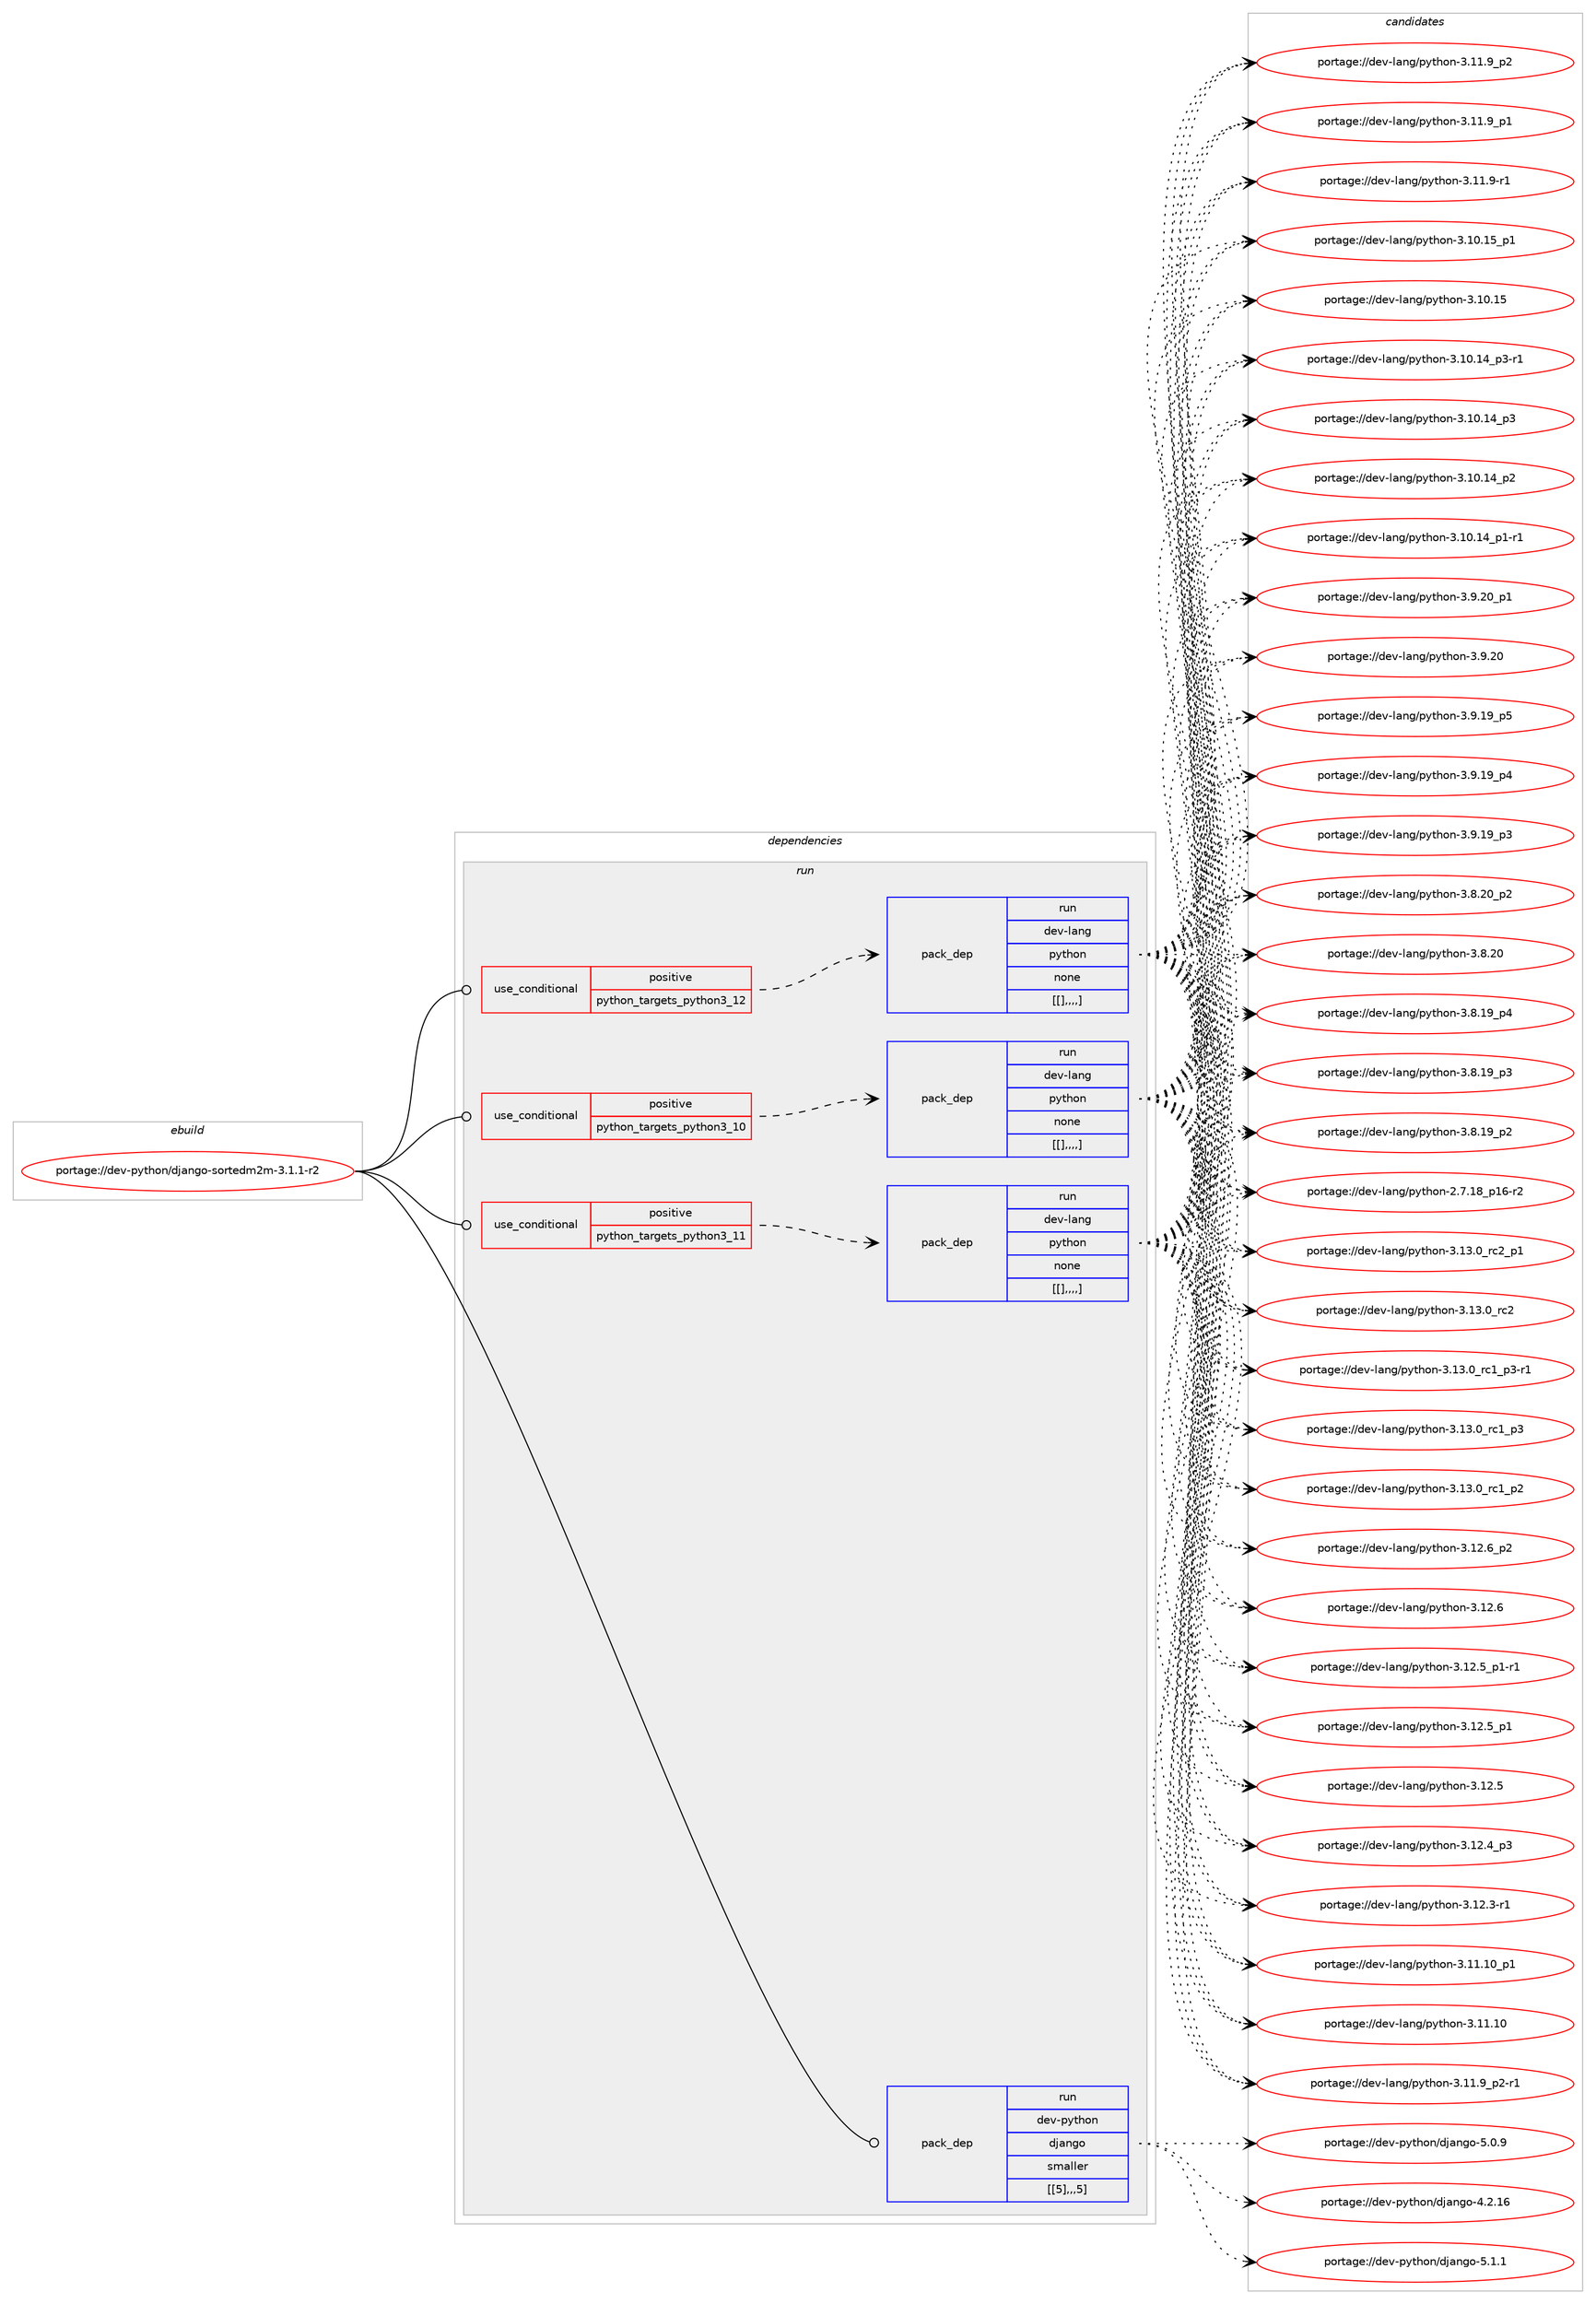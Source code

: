 digraph prolog {

# *************
# Graph options
# *************

newrank=true;
concentrate=true;
compound=true;
graph [rankdir=LR,fontname=Helvetica,fontsize=10,ranksep=1.5];#, ranksep=2.5, nodesep=0.2];
edge  [arrowhead=vee];
node  [fontname=Helvetica,fontsize=10];

# **********
# The ebuild
# **********

subgraph cluster_leftcol {
color=gray;
label=<<i>ebuild</i>>;
id [label="portage://dev-python/django-sortedm2m-3.1.1-r2", color=red, width=4, href="../dev-python/django-sortedm2m-3.1.1-r2.svg"];
}

# ****************
# The dependencies
# ****************

subgraph cluster_midcol {
color=gray;
label=<<i>dependencies</i>>;
subgraph cluster_compile {
fillcolor="#eeeeee";
style=filled;
label=<<i>compile</i>>;
}
subgraph cluster_compileandrun {
fillcolor="#eeeeee";
style=filled;
label=<<i>compile and run</i>>;
}
subgraph cluster_run {
fillcolor="#eeeeee";
style=filled;
label=<<i>run</i>>;
subgraph cond33538 {
dependency147154 [label=<<TABLE BORDER="0" CELLBORDER="1" CELLSPACING="0" CELLPADDING="4"><TR><TD ROWSPAN="3" CELLPADDING="10">use_conditional</TD></TR><TR><TD>positive</TD></TR><TR><TD>python_targets_python3_10</TD></TR></TABLE>>, shape=none, color=red];
subgraph pack112404 {
dependency147155 [label=<<TABLE BORDER="0" CELLBORDER="1" CELLSPACING="0" CELLPADDING="4" WIDTH="220"><TR><TD ROWSPAN="6" CELLPADDING="30">pack_dep</TD></TR><TR><TD WIDTH="110">run</TD></TR><TR><TD>dev-lang</TD></TR><TR><TD>python</TD></TR><TR><TD>none</TD></TR><TR><TD>[[],,,,]</TD></TR></TABLE>>, shape=none, color=blue];
}
dependency147154:e -> dependency147155:w [weight=20,style="dashed",arrowhead="vee"];
}
id:e -> dependency147154:w [weight=20,style="solid",arrowhead="odot"];
subgraph cond33539 {
dependency147156 [label=<<TABLE BORDER="0" CELLBORDER="1" CELLSPACING="0" CELLPADDING="4"><TR><TD ROWSPAN="3" CELLPADDING="10">use_conditional</TD></TR><TR><TD>positive</TD></TR><TR><TD>python_targets_python3_11</TD></TR></TABLE>>, shape=none, color=red];
subgraph pack112405 {
dependency147157 [label=<<TABLE BORDER="0" CELLBORDER="1" CELLSPACING="0" CELLPADDING="4" WIDTH="220"><TR><TD ROWSPAN="6" CELLPADDING="30">pack_dep</TD></TR><TR><TD WIDTH="110">run</TD></TR><TR><TD>dev-lang</TD></TR><TR><TD>python</TD></TR><TR><TD>none</TD></TR><TR><TD>[[],,,,]</TD></TR></TABLE>>, shape=none, color=blue];
}
dependency147156:e -> dependency147157:w [weight=20,style="dashed",arrowhead="vee"];
}
id:e -> dependency147156:w [weight=20,style="solid",arrowhead="odot"];
subgraph cond33540 {
dependency147158 [label=<<TABLE BORDER="0" CELLBORDER="1" CELLSPACING="0" CELLPADDING="4"><TR><TD ROWSPAN="3" CELLPADDING="10">use_conditional</TD></TR><TR><TD>positive</TD></TR><TR><TD>python_targets_python3_12</TD></TR></TABLE>>, shape=none, color=red];
subgraph pack112406 {
dependency147159 [label=<<TABLE BORDER="0" CELLBORDER="1" CELLSPACING="0" CELLPADDING="4" WIDTH="220"><TR><TD ROWSPAN="6" CELLPADDING="30">pack_dep</TD></TR><TR><TD WIDTH="110">run</TD></TR><TR><TD>dev-lang</TD></TR><TR><TD>python</TD></TR><TR><TD>none</TD></TR><TR><TD>[[],,,,]</TD></TR></TABLE>>, shape=none, color=blue];
}
dependency147158:e -> dependency147159:w [weight=20,style="dashed",arrowhead="vee"];
}
id:e -> dependency147158:w [weight=20,style="solid",arrowhead="odot"];
subgraph pack112407 {
dependency147160 [label=<<TABLE BORDER="0" CELLBORDER="1" CELLSPACING="0" CELLPADDING="4" WIDTH="220"><TR><TD ROWSPAN="6" CELLPADDING="30">pack_dep</TD></TR><TR><TD WIDTH="110">run</TD></TR><TR><TD>dev-python</TD></TR><TR><TD>django</TD></TR><TR><TD>smaller</TD></TR><TR><TD>[[5],,,5]</TD></TR></TABLE>>, shape=none, color=blue];
}
id:e -> dependency147160:w [weight=20,style="solid",arrowhead="odot"];
}
}

# **************
# The candidates
# **************

subgraph cluster_choices {
rank=same;
color=gray;
label=<<i>candidates</i>>;

subgraph choice112404 {
color=black;
nodesep=1;
choice100101118451089711010347112121116104111110455146495146489511499509511249 [label="portage://dev-lang/python-3.13.0_rc2_p1", color=red, width=4,href="../dev-lang/python-3.13.0_rc2_p1.svg"];
choice10010111845108971101034711212111610411111045514649514648951149950 [label="portage://dev-lang/python-3.13.0_rc2", color=red, width=4,href="../dev-lang/python-3.13.0_rc2.svg"];
choice1001011184510897110103471121211161041111104551464951464895114994995112514511449 [label="portage://dev-lang/python-3.13.0_rc1_p3-r1", color=red, width=4,href="../dev-lang/python-3.13.0_rc1_p3-r1.svg"];
choice100101118451089711010347112121116104111110455146495146489511499499511251 [label="portage://dev-lang/python-3.13.0_rc1_p3", color=red, width=4,href="../dev-lang/python-3.13.0_rc1_p3.svg"];
choice100101118451089711010347112121116104111110455146495146489511499499511250 [label="portage://dev-lang/python-3.13.0_rc1_p2", color=red, width=4,href="../dev-lang/python-3.13.0_rc1_p2.svg"];
choice100101118451089711010347112121116104111110455146495046549511250 [label="portage://dev-lang/python-3.12.6_p2", color=red, width=4,href="../dev-lang/python-3.12.6_p2.svg"];
choice10010111845108971101034711212111610411111045514649504654 [label="portage://dev-lang/python-3.12.6", color=red, width=4,href="../dev-lang/python-3.12.6.svg"];
choice1001011184510897110103471121211161041111104551464950465395112494511449 [label="portage://dev-lang/python-3.12.5_p1-r1", color=red, width=4,href="../dev-lang/python-3.12.5_p1-r1.svg"];
choice100101118451089711010347112121116104111110455146495046539511249 [label="portage://dev-lang/python-3.12.5_p1", color=red, width=4,href="../dev-lang/python-3.12.5_p1.svg"];
choice10010111845108971101034711212111610411111045514649504653 [label="portage://dev-lang/python-3.12.5", color=red, width=4,href="../dev-lang/python-3.12.5.svg"];
choice100101118451089711010347112121116104111110455146495046529511251 [label="portage://dev-lang/python-3.12.4_p3", color=red, width=4,href="../dev-lang/python-3.12.4_p3.svg"];
choice100101118451089711010347112121116104111110455146495046514511449 [label="portage://dev-lang/python-3.12.3-r1", color=red, width=4,href="../dev-lang/python-3.12.3-r1.svg"];
choice10010111845108971101034711212111610411111045514649494649489511249 [label="portage://dev-lang/python-3.11.10_p1", color=red, width=4,href="../dev-lang/python-3.11.10_p1.svg"];
choice1001011184510897110103471121211161041111104551464949464948 [label="portage://dev-lang/python-3.11.10", color=red, width=4,href="../dev-lang/python-3.11.10.svg"];
choice1001011184510897110103471121211161041111104551464949465795112504511449 [label="portage://dev-lang/python-3.11.9_p2-r1", color=red, width=4,href="../dev-lang/python-3.11.9_p2-r1.svg"];
choice100101118451089711010347112121116104111110455146494946579511250 [label="portage://dev-lang/python-3.11.9_p2", color=red, width=4,href="../dev-lang/python-3.11.9_p2.svg"];
choice100101118451089711010347112121116104111110455146494946579511249 [label="portage://dev-lang/python-3.11.9_p1", color=red, width=4,href="../dev-lang/python-3.11.9_p1.svg"];
choice100101118451089711010347112121116104111110455146494946574511449 [label="portage://dev-lang/python-3.11.9-r1", color=red, width=4,href="../dev-lang/python-3.11.9-r1.svg"];
choice10010111845108971101034711212111610411111045514649484649539511249 [label="portage://dev-lang/python-3.10.15_p1", color=red, width=4,href="../dev-lang/python-3.10.15_p1.svg"];
choice1001011184510897110103471121211161041111104551464948464953 [label="portage://dev-lang/python-3.10.15", color=red, width=4,href="../dev-lang/python-3.10.15.svg"];
choice100101118451089711010347112121116104111110455146494846495295112514511449 [label="portage://dev-lang/python-3.10.14_p3-r1", color=red, width=4,href="../dev-lang/python-3.10.14_p3-r1.svg"];
choice10010111845108971101034711212111610411111045514649484649529511251 [label="portage://dev-lang/python-3.10.14_p3", color=red, width=4,href="../dev-lang/python-3.10.14_p3.svg"];
choice10010111845108971101034711212111610411111045514649484649529511250 [label="portage://dev-lang/python-3.10.14_p2", color=red, width=4,href="../dev-lang/python-3.10.14_p2.svg"];
choice100101118451089711010347112121116104111110455146494846495295112494511449 [label="portage://dev-lang/python-3.10.14_p1-r1", color=red, width=4,href="../dev-lang/python-3.10.14_p1-r1.svg"];
choice100101118451089711010347112121116104111110455146574650489511249 [label="portage://dev-lang/python-3.9.20_p1", color=red, width=4,href="../dev-lang/python-3.9.20_p1.svg"];
choice10010111845108971101034711212111610411111045514657465048 [label="portage://dev-lang/python-3.9.20", color=red, width=4,href="../dev-lang/python-3.9.20.svg"];
choice100101118451089711010347112121116104111110455146574649579511253 [label="portage://dev-lang/python-3.9.19_p5", color=red, width=4,href="../dev-lang/python-3.9.19_p5.svg"];
choice100101118451089711010347112121116104111110455146574649579511252 [label="portage://dev-lang/python-3.9.19_p4", color=red, width=4,href="../dev-lang/python-3.9.19_p4.svg"];
choice100101118451089711010347112121116104111110455146574649579511251 [label="portage://dev-lang/python-3.9.19_p3", color=red, width=4,href="../dev-lang/python-3.9.19_p3.svg"];
choice100101118451089711010347112121116104111110455146564650489511250 [label="portage://dev-lang/python-3.8.20_p2", color=red, width=4,href="../dev-lang/python-3.8.20_p2.svg"];
choice10010111845108971101034711212111610411111045514656465048 [label="portage://dev-lang/python-3.8.20", color=red, width=4,href="../dev-lang/python-3.8.20.svg"];
choice100101118451089711010347112121116104111110455146564649579511252 [label="portage://dev-lang/python-3.8.19_p4", color=red, width=4,href="../dev-lang/python-3.8.19_p4.svg"];
choice100101118451089711010347112121116104111110455146564649579511251 [label="portage://dev-lang/python-3.8.19_p3", color=red, width=4,href="../dev-lang/python-3.8.19_p3.svg"];
choice100101118451089711010347112121116104111110455146564649579511250 [label="portage://dev-lang/python-3.8.19_p2", color=red, width=4,href="../dev-lang/python-3.8.19_p2.svg"];
choice100101118451089711010347112121116104111110455046554649569511249544511450 [label="portage://dev-lang/python-2.7.18_p16-r2", color=red, width=4,href="../dev-lang/python-2.7.18_p16-r2.svg"];
dependency147155:e -> choice100101118451089711010347112121116104111110455146495146489511499509511249:w [style=dotted,weight="100"];
dependency147155:e -> choice10010111845108971101034711212111610411111045514649514648951149950:w [style=dotted,weight="100"];
dependency147155:e -> choice1001011184510897110103471121211161041111104551464951464895114994995112514511449:w [style=dotted,weight="100"];
dependency147155:e -> choice100101118451089711010347112121116104111110455146495146489511499499511251:w [style=dotted,weight="100"];
dependency147155:e -> choice100101118451089711010347112121116104111110455146495146489511499499511250:w [style=dotted,weight="100"];
dependency147155:e -> choice100101118451089711010347112121116104111110455146495046549511250:w [style=dotted,weight="100"];
dependency147155:e -> choice10010111845108971101034711212111610411111045514649504654:w [style=dotted,weight="100"];
dependency147155:e -> choice1001011184510897110103471121211161041111104551464950465395112494511449:w [style=dotted,weight="100"];
dependency147155:e -> choice100101118451089711010347112121116104111110455146495046539511249:w [style=dotted,weight="100"];
dependency147155:e -> choice10010111845108971101034711212111610411111045514649504653:w [style=dotted,weight="100"];
dependency147155:e -> choice100101118451089711010347112121116104111110455146495046529511251:w [style=dotted,weight="100"];
dependency147155:e -> choice100101118451089711010347112121116104111110455146495046514511449:w [style=dotted,weight="100"];
dependency147155:e -> choice10010111845108971101034711212111610411111045514649494649489511249:w [style=dotted,weight="100"];
dependency147155:e -> choice1001011184510897110103471121211161041111104551464949464948:w [style=dotted,weight="100"];
dependency147155:e -> choice1001011184510897110103471121211161041111104551464949465795112504511449:w [style=dotted,weight="100"];
dependency147155:e -> choice100101118451089711010347112121116104111110455146494946579511250:w [style=dotted,weight="100"];
dependency147155:e -> choice100101118451089711010347112121116104111110455146494946579511249:w [style=dotted,weight="100"];
dependency147155:e -> choice100101118451089711010347112121116104111110455146494946574511449:w [style=dotted,weight="100"];
dependency147155:e -> choice10010111845108971101034711212111610411111045514649484649539511249:w [style=dotted,weight="100"];
dependency147155:e -> choice1001011184510897110103471121211161041111104551464948464953:w [style=dotted,weight="100"];
dependency147155:e -> choice100101118451089711010347112121116104111110455146494846495295112514511449:w [style=dotted,weight="100"];
dependency147155:e -> choice10010111845108971101034711212111610411111045514649484649529511251:w [style=dotted,weight="100"];
dependency147155:e -> choice10010111845108971101034711212111610411111045514649484649529511250:w [style=dotted,weight="100"];
dependency147155:e -> choice100101118451089711010347112121116104111110455146494846495295112494511449:w [style=dotted,weight="100"];
dependency147155:e -> choice100101118451089711010347112121116104111110455146574650489511249:w [style=dotted,weight="100"];
dependency147155:e -> choice10010111845108971101034711212111610411111045514657465048:w [style=dotted,weight="100"];
dependency147155:e -> choice100101118451089711010347112121116104111110455146574649579511253:w [style=dotted,weight="100"];
dependency147155:e -> choice100101118451089711010347112121116104111110455146574649579511252:w [style=dotted,weight="100"];
dependency147155:e -> choice100101118451089711010347112121116104111110455146574649579511251:w [style=dotted,weight="100"];
dependency147155:e -> choice100101118451089711010347112121116104111110455146564650489511250:w [style=dotted,weight="100"];
dependency147155:e -> choice10010111845108971101034711212111610411111045514656465048:w [style=dotted,weight="100"];
dependency147155:e -> choice100101118451089711010347112121116104111110455146564649579511252:w [style=dotted,weight="100"];
dependency147155:e -> choice100101118451089711010347112121116104111110455146564649579511251:w [style=dotted,weight="100"];
dependency147155:e -> choice100101118451089711010347112121116104111110455146564649579511250:w [style=dotted,weight="100"];
dependency147155:e -> choice100101118451089711010347112121116104111110455046554649569511249544511450:w [style=dotted,weight="100"];
}
subgraph choice112405 {
color=black;
nodesep=1;
choice100101118451089711010347112121116104111110455146495146489511499509511249 [label="portage://dev-lang/python-3.13.0_rc2_p1", color=red, width=4,href="../dev-lang/python-3.13.0_rc2_p1.svg"];
choice10010111845108971101034711212111610411111045514649514648951149950 [label="portage://dev-lang/python-3.13.0_rc2", color=red, width=4,href="../dev-lang/python-3.13.0_rc2.svg"];
choice1001011184510897110103471121211161041111104551464951464895114994995112514511449 [label="portage://dev-lang/python-3.13.0_rc1_p3-r1", color=red, width=4,href="../dev-lang/python-3.13.0_rc1_p3-r1.svg"];
choice100101118451089711010347112121116104111110455146495146489511499499511251 [label="portage://dev-lang/python-3.13.0_rc1_p3", color=red, width=4,href="../dev-lang/python-3.13.0_rc1_p3.svg"];
choice100101118451089711010347112121116104111110455146495146489511499499511250 [label="portage://dev-lang/python-3.13.0_rc1_p2", color=red, width=4,href="../dev-lang/python-3.13.0_rc1_p2.svg"];
choice100101118451089711010347112121116104111110455146495046549511250 [label="portage://dev-lang/python-3.12.6_p2", color=red, width=4,href="../dev-lang/python-3.12.6_p2.svg"];
choice10010111845108971101034711212111610411111045514649504654 [label="portage://dev-lang/python-3.12.6", color=red, width=4,href="../dev-lang/python-3.12.6.svg"];
choice1001011184510897110103471121211161041111104551464950465395112494511449 [label="portage://dev-lang/python-3.12.5_p1-r1", color=red, width=4,href="../dev-lang/python-3.12.5_p1-r1.svg"];
choice100101118451089711010347112121116104111110455146495046539511249 [label="portage://dev-lang/python-3.12.5_p1", color=red, width=4,href="../dev-lang/python-3.12.5_p1.svg"];
choice10010111845108971101034711212111610411111045514649504653 [label="portage://dev-lang/python-3.12.5", color=red, width=4,href="../dev-lang/python-3.12.5.svg"];
choice100101118451089711010347112121116104111110455146495046529511251 [label="portage://dev-lang/python-3.12.4_p3", color=red, width=4,href="../dev-lang/python-3.12.4_p3.svg"];
choice100101118451089711010347112121116104111110455146495046514511449 [label="portage://dev-lang/python-3.12.3-r1", color=red, width=4,href="../dev-lang/python-3.12.3-r1.svg"];
choice10010111845108971101034711212111610411111045514649494649489511249 [label="portage://dev-lang/python-3.11.10_p1", color=red, width=4,href="../dev-lang/python-3.11.10_p1.svg"];
choice1001011184510897110103471121211161041111104551464949464948 [label="portage://dev-lang/python-3.11.10", color=red, width=4,href="../dev-lang/python-3.11.10.svg"];
choice1001011184510897110103471121211161041111104551464949465795112504511449 [label="portage://dev-lang/python-3.11.9_p2-r1", color=red, width=4,href="../dev-lang/python-3.11.9_p2-r1.svg"];
choice100101118451089711010347112121116104111110455146494946579511250 [label="portage://dev-lang/python-3.11.9_p2", color=red, width=4,href="../dev-lang/python-3.11.9_p2.svg"];
choice100101118451089711010347112121116104111110455146494946579511249 [label="portage://dev-lang/python-3.11.9_p1", color=red, width=4,href="../dev-lang/python-3.11.9_p1.svg"];
choice100101118451089711010347112121116104111110455146494946574511449 [label="portage://dev-lang/python-3.11.9-r1", color=red, width=4,href="../dev-lang/python-3.11.9-r1.svg"];
choice10010111845108971101034711212111610411111045514649484649539511249 [label="portage://dev-lang/python-3.10.15_p1", color=red, width=4,href="../dev-lang/python-3.10.15_p1.svg"];
choice1001011184510897110103471121211161041111104551464948464953 [label="portage://dev-lang/python-3.10.15", color=red, width=4,href="../dev-lang/python-3.10.15.svg"];
choice100101118451089711010347112121116104111110455146494846495295112514511449 [label="portage://dev-lang/python-3.10.14_p3-r1", color=red, width=4,href="../dev-lang/python-3.10.14_p3-r1.svg"];
choice10010111845108971101034711212111610411111045514649484649529511251 [label="portage://dev-lang/python-3.10.14_p3", color=red, width=4,href="../dev-lang/python-3.10.14_p3.svg"];
choice10010111845108971101034711212111610411111045514649484649529511250 [label="portage://dev-lang/python-3.10.14_p2", color=red, width=4,href="../dev-lang/python-3.10.14_p2.svg"];
choice100101118451089711010347112121116104111110455146494846495295112494511449 [label="portage://dev-lang/python-3.10.14_p1-r1", color=red, width=4,href="../dev-lang/python-3.10.14_p1-r1.svg"];
choice100101118451089711010347112121116104111110455146574650489511249 [label="portage://dev-lang/python-3.9.20_p1", color=red, width=4,href="../dev-lang/python-3.9.20_p1.svg"];
choice10010111845108971101034711212111610411111045514657465048 [label="portage://dev-lang/python-3.9.20", color=red, width=4,href="../dev-lang/python-3.9.20.svg"];
choice100101118451089711010347112121116104111110455146574649579511253 [label="portage://dev-lang/python-3.9.19_p5", color=red, width=4,href="../dev-lang/python-3.9.19_p5.svg"];
choice100101118451089711010347112121116104111110455146574649579511252 [label="portage://dev-lang/python-3.9.19_p4", color=red, width=4,href="../dev-lang/python-3.9.19_p4.svg"];
choice100101118451089711010347112121116104111110455146574649579511251 [label="portage://dev-lang/python-3.9.19_p3", color=red, width=4,href="../dev-lang/python-3.9.19_p3.svg"];
choice100101118451089711010347112121116104111110455146564650489511250 [label="portage://dev-lang/python-3.8.20_p2", color=red, width=4,href="../dev-lang/python-3.8.20_p2.svg"];
choice10010111845108971101034711212111610411111045514656465048 [label="portage://dev-lang/python-3.8.20", color=red, width=4,href="../dev-lang/python-3.8.20.svg"];
choice100101118451089711010347112121116104111110455146564649579511252 [label="portage://dev-lang/python-3.8.19_p4", color=red, width=4,href="../dev-lang/python-3.8.19_p4.svg"];
choice100101118451089711010347112121116104111110455146564649579511251 [label="portage://dev-lang/python-3.8.19_p3", color=red, width=4,href="../dev-lang/python-3.8.19_p3.svg"];
choice100101118451089711010347112121116104111110455146564649579511250 [label="portage://dev-lang/python-3.8.19_p2", color=red, width=4,href="../dev-lang/python-3.8.19_p2.svg"];
choice100101118451089711010347112121116104111110455046554649569511249544511450 [label="portage://dev-lang/python-2.7.18_p16-r2", color=red, width=4,href="../dev-lang/python-2.7.18_p16-r2.svg"];
dependency147157:e -> choice100101118451089711010347112121116104111110455146495146489511499509511249:w [style=dotted,weight="100"];
dependency147157:e -> choice10010111845108971101034711212111610411111045514649514648951149950:w [style=dotted,weight="100"];
dependency147157:e -> choice1001011184510897110103471121211161041111104551464951464895114994995112514511449:w [style=dotted,weight="100"];
dependency147157:e -> choice100101118451089711010347112121116104111110455146495146489511499499511251:w [style=dotted,weight="100"];
dependency147157:e -> choice100101118451089711010347112121116104111110455146495146489511499499511250:w [style=dotted,weight="100"];
dependency147157:e -> choice100101118451089711010347112121116104111110455146495046549511250:w [style=dotted,weight="100"];
dependency147157:e -> choice10010111845108971101034711212111610411111045514649504654:w [style=dotted,weight="100"];
dependency147157:e -> choice1001011184510897110103471121211161041111104551464950465395112494511449:w [style=dotted,weight="100"];
dependency147157:e -> choice100101118451089711010347112121116104111110455146495046539511249:w [style=dotted,weight="100"];
dependency147157:e -> choice10010111845108971101034711212111610411111045514649504653:w [style=dotted,weight="100"];
dependency147157:e -> choice100101118451089711010347112121116104111110455146495046529511251:w [style=dotted,weight="100"];
dependency147157:e -> choice100101118451089711010347112121116104111110455146495046514511449:w [style=dotted,weight="100"];
dependency147157:e -> choice10010111845108971101034711212111610411111045514649494649489511249:w [style=dotted,weight="100"];
dependency147157:e -> choice1001011184510897110103471121211161041111104551464949464948:w [style=dotted,weight="100"];
dependency147157:e -> choice1001011184510897110103471121211161041111104551464949465795112504511449:w [style=dotted,weight="100"];
dependency147157:e -> choice100101118451089711010347112121116104111110455146494946579511250:w [style=dotted,weight="100"];
dependency147157:e -> choice100101118451089711010347112121116104111110455146494946579511249:w [style=dotted,weight="100"];
dependency147157:e -> choice100101118451089711010347112121116104111110455146494946574511449:w [style=dotted,weight="100"];
dependency147157:e -> choice10010111845108971101034711212111610411111045514649484649539511249:w [style=dotted,weight="100"];
dependency147157:e -> choice1001011184510897110103471121211161041111104551464948464953:w [style=dotted,weight="100"];
dependency147157:e -> choice100101118451089711010347112121116104111110455146494846495295112514511449:w [style=dotted,weight="100"];
dependency147157:e -> choice10010111845108971101034711212111610411111045514649484649529511251:w [style=dotted,weight="100"];
dependency147157:e -> choice10010111845108971101034711212111610411111045514649484649529511250:w [style=dotted,weight="100"];
dependency147157:e -> choice100101118451089711010347112121116104111110455146494846495295112494511449:w [style=dotted,weight="100"];
dependency147157:e -> choice100101118451089711010347112121116104111110455146574650489511249:w [style=dotted,weight="100"];
dependency147157:e -> choice10010111845108971101034711212111610411111045514657465048:w [style=dotted,weight="100"];
dependency147157:e -> choice100101118451089711010347112121116104111110455146574649579511253:w [style=dotted,weight="100"];
dependency147157:e -> choice100101118451089711010347112121116104111110455146574649579511252:w [style=dotted,weight="100"];
dependency147157:e -> choice100101118451089711010347112121116104111110455146574649579511251:w [style=dotted,weight="100"];
dependency147157:e -> choice100101118451089711010347112121116104111110455146564650489511250:w [style=dotted,weight="100"];
dependency147157:e -> choice10010111845108971101034711212111610411111045514656465048:w [style=dotted,weight="100"];
dependency147157:e -> choice100101118451089711010347112121116104111110455146564649579511252:w [style=dotted,weight="100"];
dependency147157:e -> choice100101118451089711010347112121116104111110455146564649579511251:w [style=dotted,weight="100"];
dependency147157:e -> choice100101118451089711010347112121116104111110455146564649579511250:w [style=dotted,weight="100"];
dependency147157:e -> choice100101118451089711010347112121116104111110455046554649569511249544511450:w [style=dotted,weight="100"];
}
subgraph choice112406 {
color=black;
nodesep=1;
choice100101118451089711010347112121116104111110455146495146489511499509511249 [label="portage://dev-lang/python-3.13.0_rc2_p1", color=red, width=4,href="../dev-lang/python-3.13.0_rc2_p1.svg"];
choice10010111845108971101034711212111610411111045514649514648951149950 [label="portage://dev-lang/python-3.13.0_rc2", color=red, width=4,href="../dev-lang/python-3.13.0_rc2.svg"];
choice1001011184510897110103471121211161041111104551464951464895114994995112514511449 [label="portage://dev-lang/python-3.13.0_rc1_p3-r1", color=red, width=4,href="../dev-lang/python-3.13.0_rc1_p3-r1.svg"];
choice100101118451089711010347112121116104111110455146495146489511499499511251 [label="portage://dev-lang/python-3.13.0_rc1_p3", color=red, width=4,href="../dev-lang/python-3.13.0_rc1_p3.svg"];
choice100101118451089711010347112121116104111110455146495146489511499499511250 [label="portage://dev-lang/python-3.13.0_rc1_p2", color=red, width=4,href="../dev-lang/python-3.13.0_rc1_p2.svg"];
choice100101118451089711010347112121116104111110455146495046549511250 [label="portage://dev-lang/python-3.12.6_p2", color=red, width=4,href="../dev-lang/python-3.12.6_p2.svg"];
choice10010111845108971101034711212111610411111045514649504654 [label="portage://dev-lang/python-3.12.6", color=red, width=4,href="../dev-lang/python-3.12.6.svg"];
choice1001011184510897110103471121211161041111104551464950465395112494511449 [label="portage://dev-lang/python-3.12.5_p1-r1", color=red, width=4,href="../dev-lang/python-3.12.5_p1-r1.svg"];
choice100101118451089711010347112121116104111110455146495046539511249 [label="portage://dev-lang/python-3.12.5_p1", color=red, width=4,href="../dev-lang/python-3.12.5_p1.svg"];
choice10010111845108971101034711212111610411111045514649504653 [label="portage://dev-lang/python-3.12.5", color=red, width=4,href="../dev-lang/python-3.12.5.svg"];
choice100101118451089711010347112121116104111110455146495046529511251 [label="portage://dev-lang/python-3.12.4_p3", color=red, width=4,href="../dev-lang/python-3.12.4_p3.svg"];
choice100101118451089711010347112121116104111110455146495046514511449 [label="portage://dev-lang/python-3.12.3-r1", color=red, width=4,href="../dev-lang/python-3.12.3-r1.svg"];
choice10010111845108971101034711212111610411111045514649494649489511249 [label="portage://dev-lang/python-3.11.10_p1", color=red, width=4,href="../dev-lang/python-3.11.10_p1.svg"];
choice1001011184510897110103471121211161041111104551464949464948 [label="portage://dev-lang/python-3.11.10", color=red, width=4,href="../dev-lang/python-3.11.10.svg"];
choice1001011184510897110103471121211161041111104551464949465795112504511449 [label="portage://dev-lang/python-3.11.9_p2-r1", color=red, width=4,href="../dev-lang/python-3.11.9_p2-r1.svg"];
choice100101118451089711010347112121116104111110455146494946579511250 [label="portage://dev-lang/python-3.11.9_p2", color=red, width=4,href="../dev-lang/python-3.11.9_p2.svg"];
choice100101118451089711010347112121116104111110455146494946579511249 [label="portage://dev-lang/python-3.11.9_p1", color=red, width=4,href="../dev-lang/python-3.11.9_p1.svg"];
choice100101118451089711010347112121116104111110455146494946574511449 [label="portage://dev-lang/python-3.11.9-r1", color=red, width=4,href="../dev-lang/python-3.11.9-r1.svg"];
choice10010111845108971101034711212111610411111045514649484649539511249 [label="portage://dev-lang/python-3.10.15_p1", color=red, width=4,href="../dev-lang/python-3.10.15_p1.svg"];
choice1001011184510897110103471121211161041111104551464948464953 [label="portage://dev-lang/python-3.10.15", color=red, width=4,href="../dev-lang/python-3.10.15.svg"];
choice100101118451089711010347112121116104111110455146494846495295112514511449 [label="portage://dev-lang/python-3.10.14_p3-r1", color=red, width=4,href="../dev-lang/python-3.10.14_p3-r1.svg"];
choice10010111845108971101034711212111610411111045514649484649529511251 [label="portage://dev-lang/python-3.10.14_p3", color=red, width=4,href="../dev-lang/python-3.10.14_p3.svg"];
choice10010111845108971101034711212111610411111045514649484649529511250 [label="portage://dev-lang/python-3.10.14_p2", color=red, width=4,href="../dev-lang/python-3.10.14_p2.svg"];
choice100101118451089711010347112121116104111110455146494846495295112494511449 [label="portage://dev-lang/python-3.10.14_p1-r1", color=red, width=4,href="../dev-lang/python-3.10.14_p1-r1.svg"];
choice100101118451089711010347112121116104111110455146574650489511249 [label="portage://dev-lang/python-3.9.20_p1", color=red, width=4,href="../dev-lang/python-3.9.20_p1.svg"];
choice10010111845108971101034711212111610411111045514657465048 [label="portage://dev-lang/python-3.9.20", color=red, width=4,href="../dev-lang/python-3.9.20.svg"];
choice100101118451089711010347112121116104111110455146574649579511253 [label="portage://dev-lang/python-3.9.19_p5", color=red, width=4,href="../dev-lang/python-3.9.19_p5.svg"];
choice100101118451089711010347112121116104111110455146574649579511252 [label="portage://dev-lang/python-3.9.19_p4", color=red, width=4,href="../dev-lang/python-3.9.19_p4.svg"];
choice100101118451089711010347112121116104111110455146574649579511251 [label="portage://dev-lang/python-3.9.19_p3", color=red, width=4,href="../dev-lang/python-3.9.19_p3.svg"];
choice100101118451089711010347112121116104111110455146564650489511250 [label="portage://dev-lang/python-3.8.20_p2", color=red, width=4,href="../dev-lang/python-3.8.20_p2.svg"];
choice10010111845108971101034711212111610411111045514656465048 [label="portage://dev-lang/python-3.8.20", color=red, width=4,href="../dev-lang/python-3.8.20.svg"];
choice100101118451089711010347112121116104111110455146564649579511252 [label="portage://dev-lang/python-3.8.19_p4", color=red, width=4,href="../dev-lang/python-3.8.19_p4.svg"];
choice100101118451089711010347112121116104111110455146564649579511251 [label="portage://dev-lang/python-3.8.19_p3", color=red, width=4,href="../dev-lang/python-3.8.19_p3.svg"];
choice100101118451089711010347112121116104111110455146564649579511250 [label="portage://dev-lang/python-3.8.19_p2", color=red, width=4,href="../dev-lang/python-3.8.19_p2.svg"];
choice100101118451089711010347112121116104111110455046554649569511249544511450 [label="portage://dev-lang/python-2.7.18_p16-r2", color=red, width=4,href="../dev-lang/python-2.7.18_p16-r2.svg"];
dependency147159:e -> choice100101118451089711010347112121116104111110455146495146489511499509511249:w [style=dotted,weight="100"];
dependency147159:e -> choice10010111845108971101034711212111610411111045514649514648951149950:w [style=dotted,weight="100"];
dependency147159:e -> choice1001011184510897110103471121211161041111104551464951464895114994995112514511449:w [style=dotted,weight="100"];
dependency147159:e -> choice100101118451089711010347112121116104111110455146495146489511499499511251:w [style=dotted,weight="100"];
dependency147159:e -> choice100101118451089711010347112121116104111110455146495146489511499499511250:w [style=dotted,weight="100"];
dependency147159:e -> choice100101118451089711010347112121116104111110455146495046549511250:w [style=dotted,weight="100"];
dependency147159:e -> choice10010111845108971101034711212111610411111045514649504654:w [style=dotted,weight="100"];
dependency147159:e -> choice1001011184510897110103471121211161041111104551464950465395112494511449:w [style=dotted,weight="100"];
dependency147159:e -> choice100101118451089711010347112121116104111110455146495046539511249:w [style=dotted,weight="100"];
dependency147159:e -> choice10010111845108971101034711212111610411111045514649504653:w [style=dotted,weight="100"];
dependency147159:e -> choice100101118451089711010347112121116104111110455146495046529511251:w [style=dotted,weight="100"];
dependency147159:e -> choice100101118451089711010347112121116104111110455146495046514511449:w [style=dotted,weight="100"];
dependency147159:e -> choice10010111845108971101034711212111610411111045514649494649489511249:w [style=dotted,weight="100"];
dependency147159:e -> choice1001011184510897110103471121211161041111104551464949464948:w [style=dotted,weight="100"];
dependency147159:e -> choice1001011184510897110103471121211161041111104551464949465795112504511449:w [style=dotted,weight="100"];
dependency147159:e -> choice100101118451089711010347112121116104111110455146494946579511250:w [style=dotted,weight="100"];
dependency147159:e -> choice100101118451089711010347112121116104111110455146494946579511249:w [style=dotted,weight="100"];
dependency147159:e -> choice100101118451089711010347112121116104111110455146494946574511449:w [style=dotted,weight="100"];
dependency147159:e -> choice10010111845108971101034711212111610411111045514649484649539511249:w [style=dotted,weight="100"];
dependency147159:e -> choice1001011184510897110103471121211161041111104551464948464953:w [style=dotted,weight="100"];
dependency147159:e -> choice100101118451089711010347112121116104111110455146494846495295112514511449:w [style=dotted,weight="100"];
dependency147159:e -> choice10010111845108971101034711212111610411111045514649484649529511251:w [style=dotted,weight="100"];
dependency147159:e -> choice10010111845108971101034711212111610411111045514649484649529511250:w [style=dotted,weight="100"];
dependency147159:e -> choice100101118451089711010347112121116104111110455146494846495295112494511449:w [style=dotted,weight="100"];
dependency147159:e -> choice100101118451089711010347112121116104111110455146574650489511249:w [style=dotted,weight="100"];
dependency147159:e -> choice10010111845108971101034711212111610411111045514657465048:w [style=dotted,weight="100"];
dependency147159:e -> choice100101118451089711010347112121116104111110455146574649579511253:w [style=dotted,weight="100"];
dependency147159:e -> choice100101118451089711010347112121116104111110455146574649579511252:w [style=dotted,weight="100"];
dependency147159:e -> choice100101118451089711010347112121116104111110455146574649579511251:w [style=dotted,weight="100"];
dependency147159:e -> choice100101118451089711010347112121116104111110455146564650489511250:w [style=dotted,weight="100"];
dependency147159:e -> choice10010111845108971101034711212111610411111045514656465048:w [style=dotted,weight="100"];
dependency147159:e -> choice100101118451089711010347112121116104111110455146564649579511252:w [style=dotted,weight="100"];
dependency147159:e -> choice100101118451089711010347112121116104111110455146564649579511251:w [style=dotted,weight="100"];
dependency147159:e -> choice100101118451089711010347112121116104111110455146564649579511250:w [style=dotted,weight="100"];
dependency147159:e -> choice100101118451089711010347112121116104111110455046554649569511249544511450:w [style=dotted,weight="100"];
}
subgraph choice112407 {
color=black;
nodesep=1;
choice100101118451121211161041111104710010697110103111455346494649 [label="portage://dev-python/django-5.1.1", color=red, width=4,href="../dev-python/django-5.1.1.svg"];
choice100101118451121211161041111104710010697110103111455346484657 [label="portage://dev-python/django-5.0.9", color=red, width=4,href="../dev-python/django-5.0.9.svg"];
choice10010111845112121116104111110471001069711010311145524650464954 [label="portage://dev-python/django-4.2.16", color=red, width=4,href="../dev-python/django-4.2.16.svg"];
dependency147160:e -> choice100101118451121211161041111104710010697110103111455346494649:w [style=dotted,weight="100"];
dependency147160:e -> choice100101118451121211161041111104710010697110103111455346484657:w [style=dotted,weight="100"];
dependency147160:e -> choice10010111845112121116104111110471001069711010311145524650464954:w [style=dotted,weight="100"];
}
}

}
